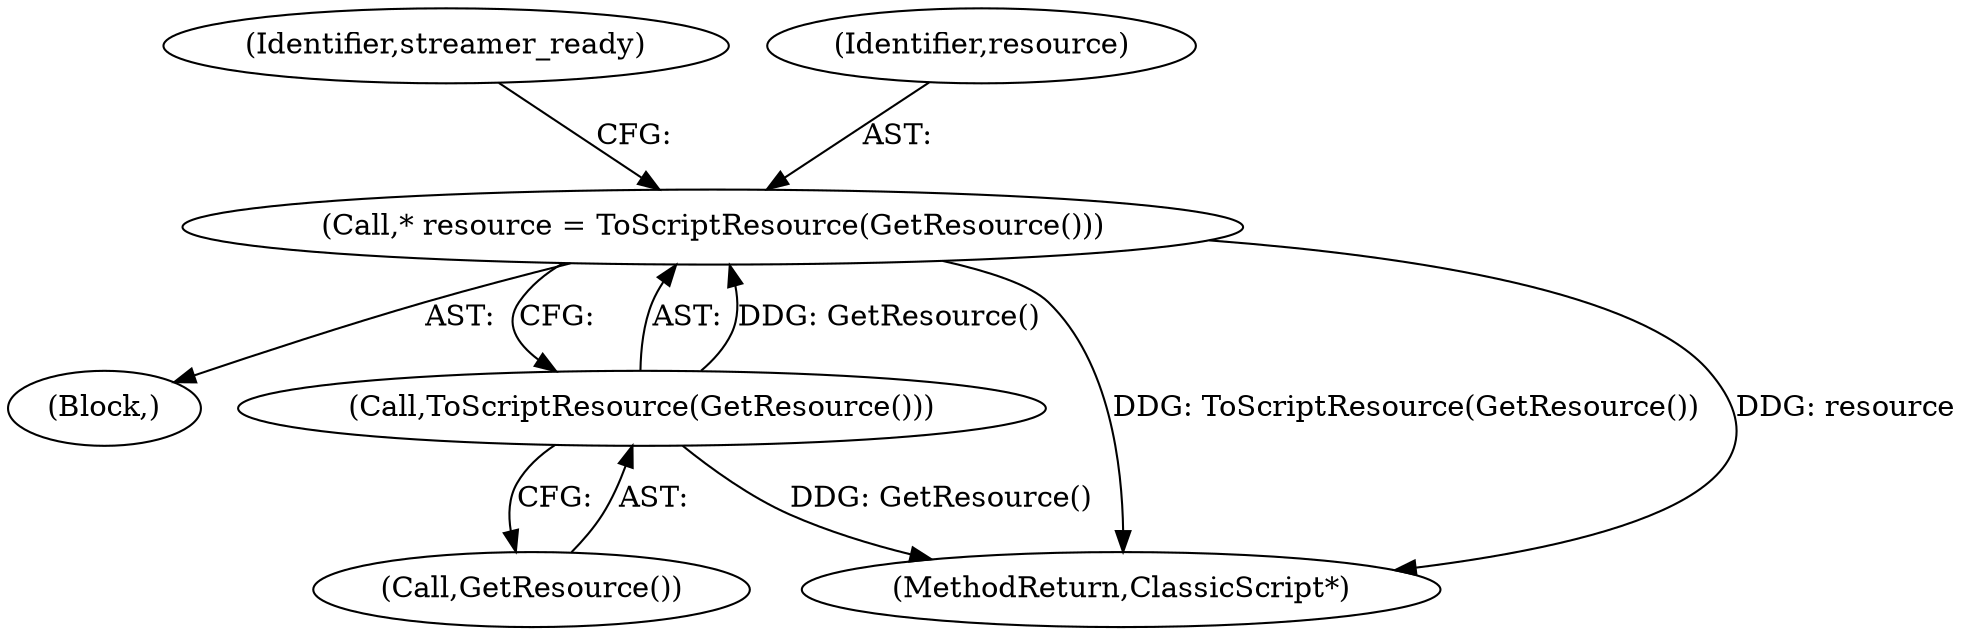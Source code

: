digraph "0_Chrome_fad67a5b73639d7211b24fd9bdb242e82039b765_2@pointer" {
"1000125" [label="(Call,* resource = ToScriptResource(GetResource()))"];
"1000127" [label="(Call,ToScriptResource(GetResource()))"];
"1000125" [label="(Call,* resource = ToScriptResource(GetResource()))"];
"1000128" [label="(Call,GetResource())"];
"1000131" [label="(Identifier,streamer_ready)"];
"1000104" [label="(Block,)"];
"1000151" [label="(MethodReturn,ClassicScript*)"];
"1000127" [label="(Call,ToScriptResource(GetResource()))"];
"1000126" [label="(Identifier,resource)"];
"1000125" -> "1000104"  [label="AST: "];
"1000125" -> "1000127"  [label="CFG: "];
"1000126" -> "1000125"  [label="AST: "];
"1000127" -> "1000125"  [label="AST: "];
"1000131" -> "1000125"  [label="CFG: "];
"1000125" -> "1000151"  [label="DDG: ToScriptResource(GetResource())"];
"1000125" -> "1000151"  [label="DDG: resource"];
"1000127" -> "1000125"  [label="DDG: GetResource()"];
"1000127" -> "1000128"  [label="CFG: "];
"1000128" -> "1000127"  [label="AST: "];
"1000127" -> "1000151"  [label="DDG: GetResource()"];
}
